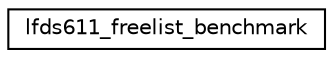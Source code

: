 digraph "Graphical Class Hierarchy"
{
 // LATEX_PDF_SIZE
  edge [fontname="Helvetica",fontsize="10",labelfontname="Helvetica",labelfontsize="10"];
  node [fontname="Helvetica",fontsize="10",shape=record];
  rankdir="LR";
  Node0 [label="lfds611_freelist_benchmark",height=0.2,width=0.4,color="black", fillcolor="white", style="filled",URL="$structlfds611__freelist__benchmark.html",tooltip=" "];
}
